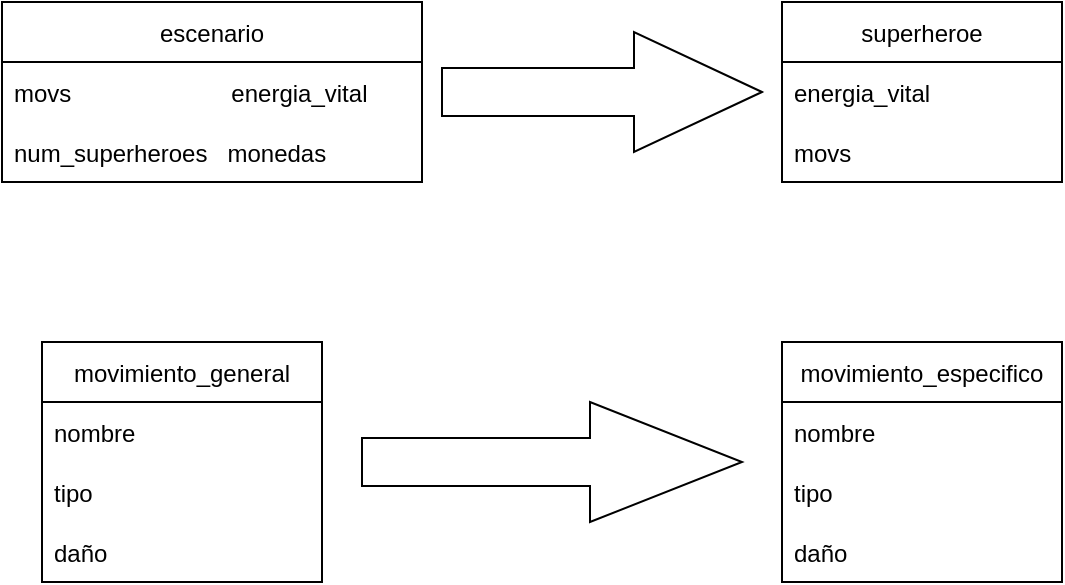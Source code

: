 <mxfile version="20.0.4" type="github">
  <diagram id="C5RBs43oDa-KdzZeNtuy" name="Page-1">
    <mxGraphModel dx="946" dy="589" grid="1" gridSize="10" guides="1" tooltips="1" connect="1" arrows="1" fold="1" page="1" pageScale="1" pageWidth="827" pageHeight="1169" math="0" shadow="0">
      <root>
        <mxCell id="WIyWlLk6GJQsqaUBKTNV-0" />
        <mxCell id="WIyWlLk6GJQsqaUBKTNV-1" parent="WIyWlLk6GJQsqaUBKTNV-0" />
        <mxCell id="g9SJ8AgkcEoNQxB0tjoC-9" value="movimiento_especifico" style="swimlane;fontStyle=0;childLayout=stackLayout;horizontal=1;startSize=30;horizontalStack=0;resizeParent=1;resizeParentMax=0;resizeLast=0;collapsible=1;marginBottom=0;" vertex="1" parent="WIyWlLk6GJQsqaUBKTNV-1">
          <mxGeometry x="510" y="240" width="140" height="120" as="geometry" />
        </mxCell>
        <mxCell id="g9SJ8AgkcEoNQxB0tjoC-10" value="nombre" style="text;strokeColor=none;fillColor=none;align=left;verticalAlign=middle;spacingLeft=4;spacingRight=4;overflow=hidden;points=[[0,0.5],[1,0.5]];portConstraint=eastwest;rotatable=0;" vertex="1" parent="g9SJ8AgkcEoNQxB0tjoC-9">
          <mxGeometry y="30" width="140" height="30" as="geometry" />
        </mxCell>
        <mxCell id="g9SJ8AgkcEoNQxB0tjoC-11" value="tipo " style="text;strokeColor=none;fillColor=none;align=left;verticalAlign=middle;spacingLeft=4;spacingRight=4;overflow=hidden;points=[[0,0.5],[1,0.5]];portConstraint=eastwest;rotatable=0;" vertex="1" parent="g9SJ8AgkcEoNQxB0tjoC-9">
          <mxGeometry y="60" width="140" height="30" as="geometry" />
        </mxCell>
        <mxCell id="g9SJ8AgkcEoNQxB0tjoC-12" value="daño" style="text;strokeColor=none;fillColor=none;align=left;verticalAlign=middle;spacingLeft=4;spacingRight=4;overflow=hidden;points=[[0,0.5],[1,0.5]];portConstraint=eastwest;rotatable=0;" vertex="1" parent="g9SJ8AgkcEoNQxB0tjoC-9">
          <mxGeometry y="90" width="140" height="30" as="geometry" />
        </mxCell>
        <mxCell id="g9SJ8AgkcEoNQxB0tjoC-13" value="superheroe" style="swimlane;fontStyle=0;childLayout=stackLayout;horizontal=1;startSize=30;horizontalStack=0;resizeParent=1;resizeParentMax=0;resizeLast=0;collapsible=1;marginBottom=0;" vertex="1" parent="WIyWlLk6GJQsqaUBKTNV-1">
          <mxGeometry x="510" y="70" width="140" height="90" as="geometry" />
        </mxCell>
        <mxCell id="g9SJ8AgkcEoNQxB0tjoC-14" value="energia_vital" style="text;strokeColor=none;fillColor=none;align=left;verticalAlign=middle;spacingLeft=4;spacingRight=4;overflow=hidden;points=[[0,0.5],[1,0.5]];portConstraint=eastwest;rotatable=0;" vertex="1" parent="g9SJ8AgkcEoNQxB0tjoC-13">
          <mxGeometry y="30" width="140" height="30" as="geometry" />
        </mxCell>
        <mxCell id="g9SJ8AgkcEoNQxB0tjoC-15" value="movs" style="text;strokeColor=none;fillColor=none;align=left;verticalAlign=middle;spacingLeft=4;spacingRight=4;overflow=hidden;points=[[0,0.5],[1,0.5]];portConstraint=eastwest;rotatable=0;" vertex="1" parent="g9SJ8AgkcEoNQxB0tjoC-13">
          <mxGeometry y="60" width="140" height="30" as="geometry" />
        </mxCell>
        <mxCell id="g9SJ8AgkcEoNQxB0tjoC-25" value="movimiento_general" style="swimlane;fontStyle=0;childLayout=stackLayout;horizontal=1;startSize=30;horizontalStack=0;resizeParent=1;resizeParentMax=0;resizeLast=0;collapsible=1;marginBottom=0;" vertex="1" parent="WIyWlLk6GJQsqaUBKTNV-1">
          <mxGeometry x="140" y="240" width="140" height="120" as="geometry" />
        </mxCell>
        <mxCell id="g9SJ8AgkcEoNQxB0tjoC-26" value="nombre" style="text;strokeColor=none;fillColor=none;align=left;verticalAlign=middle;spacingLeft=4;spacingRight=4;overflow=hidden;points=[[0,0.5],[1,0.5]];portConstraint=eastwest;rotatable=0;" vertex="1" parent="g9SJ8AgkcEoNQxB0tjoC-25">
          <mxGeometry y="30" width="140" height="30" as="geometry" />
        </mxCell>
        <mxCell id="g9SJ8AgkcEoNQxB0tjoC-27" value="tipo" style="text;strokeColor=none;fillColor=none;align=left;verticalAlign=middle;spacingLeft=4;spacingRight=4;overflow=hidden;points=[[0,0.5],[1,0.5]];portConstraint=eastwest;rotatable=0;" vertex="1" parent="g9SJ8AgkcEoNQxB0tjoC-25">
          <mxGeometry y="60" width="140" height="30" as="geometry" />
        </mxCell>
        <mxCell id="g9SJ8AgkcEoNQxB0tjoC-28" value="daño" style="text;strokeColor=none;fillColor=none;align=left;verticalAlign=middle;spacingLeft=4;spacingRight=4;overflow=hidden;points=[[0,0.5],[1,0.5]];portConstraint=eastwest;rotatable=0;" vertex="1" parent="g9SJ8AgkcEoNQxB0tjoC-25">
          <mxGeometry y="90" width="140" height="30" as="geometry" />
        </mxCell>
        <mxCell id="g9SJ8AgkcEoNQxB0tjoC-33" value="escenario" style="swimlane;fontStyle=0;childLayout=stackLayout;horizontal=1;startSize=30;horizontalStack=0;resizeParent=1;resizeParentMax=0;resizeLast=0;collapsible=1;marginBottom=0;" vertex="1" parent="WIyWlLk6GJQsqaUBKTNV-1">
          <mxGeometry x="120" y="70" width="210" height="90" as="geometry" />
        </mxCell>
        <mxCell id="g9SJ8AgkcEoNQxB0tjoC-34" value="movs                        energia_vital" style="text;strokeColor=none;fillColor=none;align=left;verticalAlign=middle;spacingLeft=4;spacingRight=4;overflow=hidden;points=[[0,0.5],[1,0.5]];portConstraint=eastwest;rotatable=0;" vertex="1" parent="g9SJ8AgkcEoNQxB0tjoC-33">
          <mxGeometry y="30" width="210" height="30" as="geometry" />
        </mxCell>
        <mxCell id="g9SJ8AgkcEoNQxB0tjoC-36" value="num_superheroes   monedas" style="text;strokeColor=none;fillColor=none;align=left;verticalAlign=middle;spacingLeft=4;spacingRight=4;overflow=hidden;points=[[0,0.5],[1,0.5]];portConstraint=eastwest;rotatable=0;" vertex="1" parent="g9SJ8AgkcEoNQxB0tjoC-33">
          <mxGeometry y="60" width="210" height="30" as="geometry" />
        </mxCell>
        <mxCell id="g9SJ8AgkcEoNQxB0tjoC-39" value="" style="shape=singleArrow;whiteSpace=wrap;html=1;arrowWidth=0.4;arrowSize=0.4;" vertex="1" parent="WIyWlLk6GJQsqaUBKTNV-1">
          <mxGeometry x="340" y="85" width="160" height="60" as="geometry" />
        </mxCell>
        <mxCell id="g9SJ8AgkcEoNQxB0tjoC-41" value="" style="shape=singleArrow;whiteSpace=wrap;html=1;arrowWidth=0.4;arrowSize=0.4;" vertex="1" parent="WIyWlLk6GJQsqaUBKTNV-1">
          <mxGeometry x="300" y="270" width="190" height="60" as="geometry" />
        </mxCell>
      </root>
    </mxGraphModel>
  </diagram>
</mxfile>

